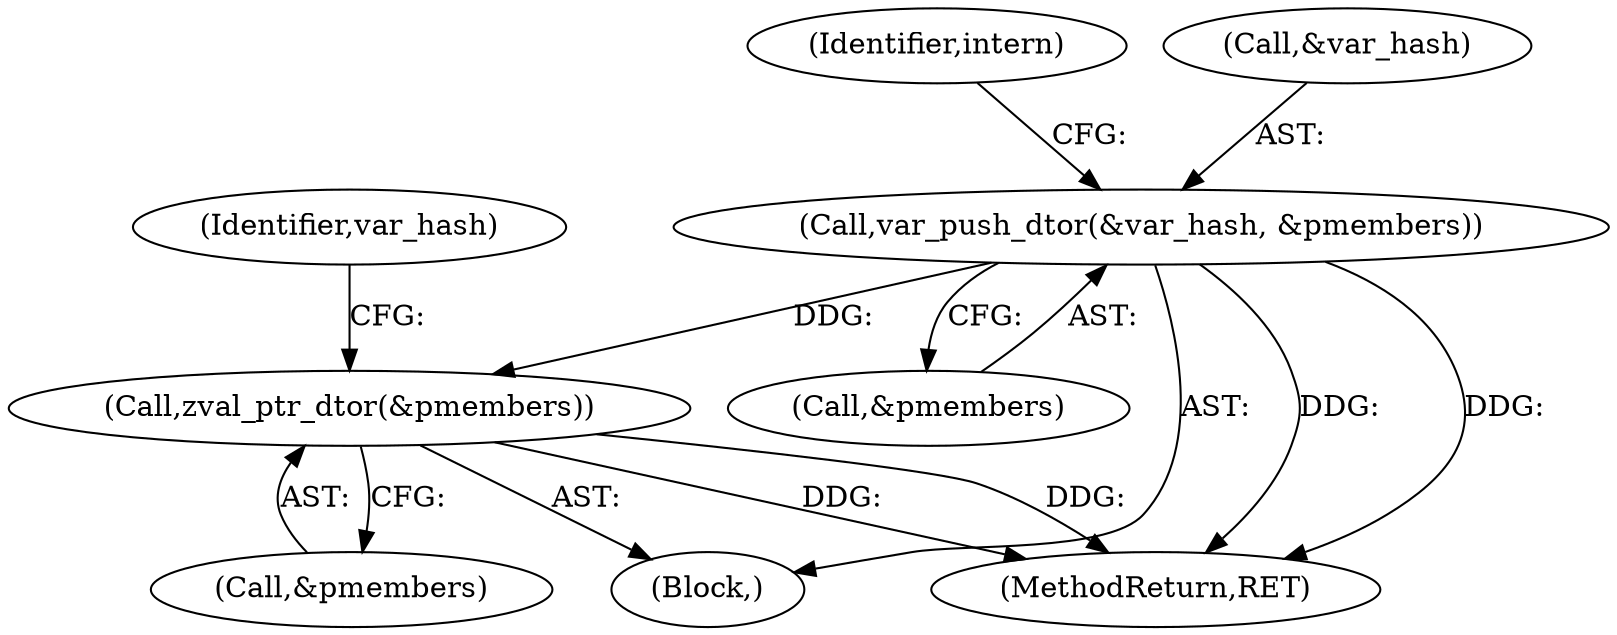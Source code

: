 digraph "0_php-src_ecb7f58a069be0dec4a6131b6351a761f808f22e?w=1@pointer" {
"1000319" [label="(Call,zval_ptr_dtor(&pmembers))"];
"1000285" [label="(Call,var_push_dtor(&var_hash, &pmembers))"];
"1000288" [label="(Call,&pmembers)"];
"1000294" [label="(Identifier,intern)"];
"1000320" [label="(Call,&pmembers)"];
"1000285" [label="(Call,var_push_dtor(&var_hash, &pmembers))"];
"1000341" [label="(MethodReturn,RET)"];
"1000323" [label="(Identifier,var_hash)"];
"1000286" [label="(Call,&var_hash)"];
"1000319" [label="(Call,zval_ptr_dtor(&pmembers))"];
"1000111" [label="(Block,)"];
"1000319" -> "1000111"  [label="AST: "];
"1000319" -> "1000320"  [label="CFG: "];
"1000320" -> "1000319"  [label="AST: "];
"1000323" -> "1000319"  [label="CFG: "];
"1000319" -> "1000341"  [label="DDG: "];
"1000319" -> "1000341"  [label="DDG: "];
"1000285" -> "1000319"  [label="DDG: "];
"1000285" -> "1000111"  [label="AST: "];
"1000285" -> "1000288"  [label="CFG: "];
"1000286" -> "1000285"  [label="AST: "];
"1000288" -> "1000285"  [label="AST: "];
"1000294" -> "1000285"  [label="CFG: "];
"1000285" -> "1000341"  [label="DDG: "];
"1000285" -> "1000341"  [label="DDG: "];
}
